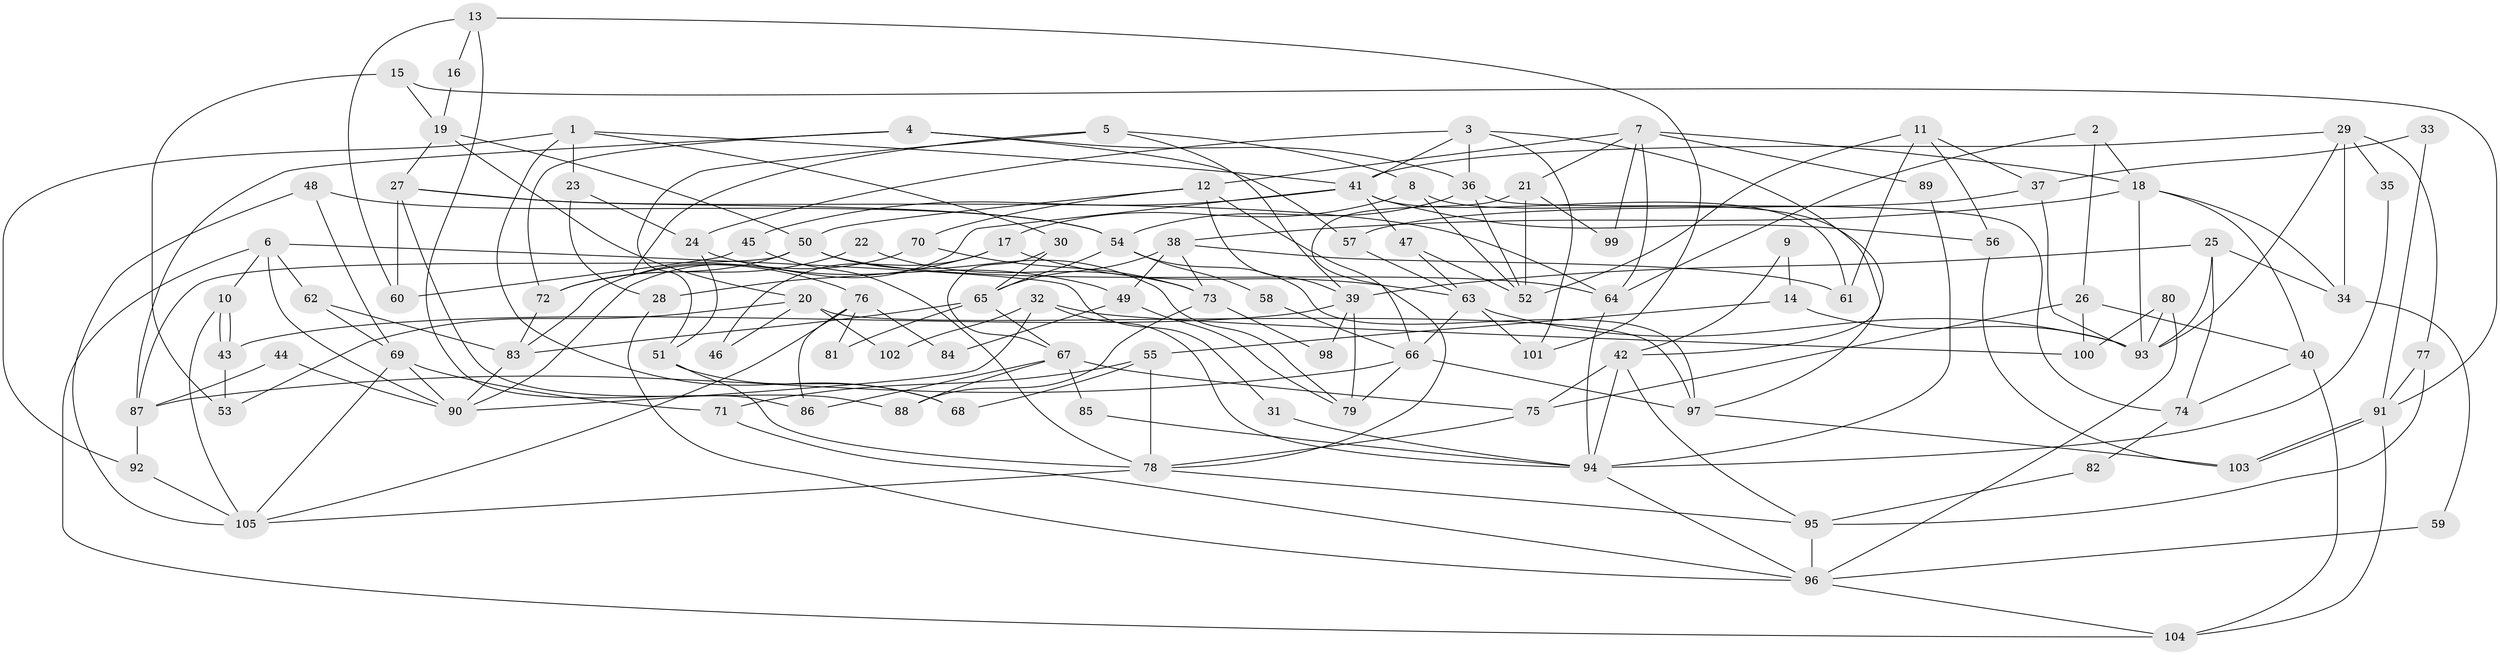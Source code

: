 // Generated by graph-tools (version 1.1) at 2025/02/03/09/25 03:02:09]
// undirected, 105 vertices, 210 edges
graph export_dot {
graph [start="1"]
  node [color=gray90,style=filled];
  1;
  2;
  3;
  4;
  5;
  6;
  7;
  8;
  9;
  10;
  11;
  12;
  13;
  14;
  15;
  16;
  17;
  18;
  19;
  20;
  21;
  22;
  23;
  24;
  25;
  26;
  27;
  28;
  29;
  30;
  31;
  32;
  33;
  34;
  35;
  36;
  37;
  38;
  39;
  40;
  41;
  42;
  43;
  44;
  45;
  46;
  47;
  48;
  49;
  50;
  51;
  52;
  53;
  54;
  55;
  56;
  57;
  58;
  59;
  60;
  61;
  62;
  63;
  64;
  65;
  66;
  67;
  68;
  69;
  70;
  71;
  72;
  73;
  74;
  75;
  76;
  77;
  78;
  79;
  80;
  81;
  82;
  83;
  84;
  85;
  86;
  87;
  88;
  89;
  90;
  91;
  92;
  93;
  94;
  95;
  96;
  97;
  98;
  99;
  100;
  101;
  102;
  103;
  104;
  105;
  1 -- 30;
  1 -- 41;
  1 -- 23;
  1 -- 68;
  1 -- 92;
  2 -- 18;
  2 -- 26;
  2 -- 64;
  3 -- 24;
  3 -- 42;
  3 -- 36;
  3 -- 41;
  3 -- 101;
  4 -- 87;
  4 -- 36;
  4 -- 57;
  4 -- 72;
  5 -- 76;
  5 -- 39;
  5 -- 8;
  5 -- 51;
  6 -- 104;
  6 -- 90;
  6 -- 10;
  6 -- 31;
  6 -- 62;
  7 -- 64;
  7 -- 18;
  7 -- 12;
  7 -- 21;
  7 -- 89;
  7 -- 99;
  8 -- 97;
  8 -- 17;
  8 -- 52;
  9 -- 42;
  9 -- 14;
  10 -- 43;
  10 -- 43;
  10 -- 105;
  11 -- 52;
  11 -- 37;
  11 -- 56;
  11 -- 61;
  12 -- 78;
  12 -- 39;
  12 -- 50;
  12 -- 70;
  13 -- 101;
  13 -- 60;
  13 -- 16;
  13 -- 86;
  14 -- 55;
  14 -- 93;
  15 -- 53;
  15 -- 91;
  15 -- 19;
  16 -- 19;
  17 -- 63;
  17 -- 28;
  17 -- 46;
  18 -- 34;
  18 -- 38;
  18 -- 40;
  18 -- 93;
  19 -- 50;
  19 -- 20;
  19 -- 27;
  20 -- 97;
  20 -- 46;
  20 -- 53;
  20 -- 102;
  21 -- 66;
  21 -- 52;
  21 -- 99;
  22 -- 73;
  22 -- 72;
  23 -- 24;
  23 -- 28;
  24 -- 51;
  24 -- 49;
  25 -- 93;
  25 -- 39;
  25 -- 34;
  25 -- 74;
  26 -- 40;
  26 -- 75;
  26 -- 100;
  27 -- 54;
  27 -- 60;
  27 -- 64;
  27 -- 88;
  28 -- 96;
  29 -- 93;
  29 -- 41;
  29 -- 34;
  29 -- 35;
  29 -- 77;
  30 -- 67;
  30 -- 65;
  31 -- 94;
  32 -- 94;
  32 -- 90;
  32 -- 100;
  32 -- 102;
  33 -- 91;
  33 -- 37;
  34 -- 59;
  35 -- 94;
  36 -- 52;
  36 -- 54;
  36 -- 74;
  37 -- 57;
  37 -- 93;
  38 -- 73;
  38 -- 61;
  38 -- 49;
  38 -- 65;
  39 -- 79;
  39 -- 43;
  39 -- 98;
  40 -- 74;
  40 -- 104;
  41 -- 56;
  41 -- 45;
  41 -- 47;
  41 -- 61;
  41 -- 90;
  42 -- 94;
  42 -- 95;
  42 -- 75;
  43 -- 53;
  44 -- 87;
  44 -- 90;
  45 -- 78;
  45 -- 60;
  47 -- 52;
  47 -- 63;
  48 -- 54;
  48 -- 105;
  48 -- 69;
  49 -- 79;
  49 -- 84;
  50 -- 64;
  50 -- 72;
  50 -- 79;
  50 -- 87;
  51 -- 78;
  51 -- 68;
  54 -- 65;
  54 -- 58;
  54 -- 97;
  55 -- 71;
  55 -- 68;
  55 -- 78;
  56 -- 103;
  57 -- 63;
  58 -- 66;
  59 -- 96;
  62 -- 83;
  62 -- 69;
  63 -- 93;
  63 -- 66;
  63 -- 101;
  64 -- 94;
  65 -- 83;
  65 -- 67;
  65 -- 81;
  66 -- 87;
  66 -- 79;
  66 -- 97;
  67 -- 75;
  67 -- 85;
  67 -- 86;
  67 -- 88;
  69 -- 71;
  69 -- 90;
  69 -- 105;
  70 -- 83;
  70 -- 73;
  71 -- 96;
  72 -- 83;
  73 -- 88;
  73 -- 98;
  74 -- 82;
  75 -- 78;
  76 -- 86;
  76 -- 105;
  76 -- 81;
  76 -- 84;
  77 -- 95;
  77 -- 91;
  78 -- 105;
  78 -- 95;
  80 -- 100;
  80 -- 96;
  80 -- 93;
  82 -- 95;
  83 -- 90;
  85 -- 94;
  87 -- 92;
  89 -- 94;
  91 -- 103;
  91 -- 103;
  91 -- 104;
  92 -- 105;
  94 -- 96;
  95 -- 96;
  96 -- 104;
  97 -- 103;
}
